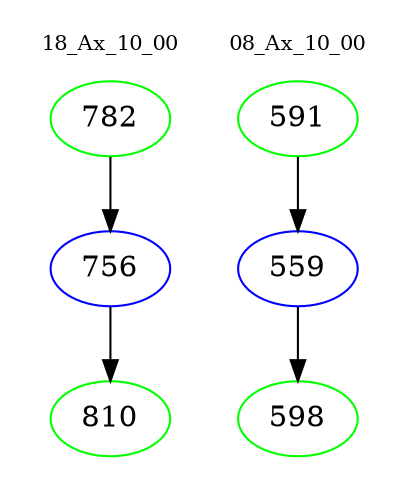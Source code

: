 digraph{
subgraph cluster_0 {
color = white
label = "18_Ax_10_00";
fontsize=10;
T0_782 [label="782", color="green"]
T0_782 -> T0_756 [color="black"]
T0_756 [label="756", color="blue"]
T0_756 -> T0_810 [color="black"]
T0_810 [label="810", color="green"]
}
subgraph cluster_1 {
color = white
label = "08_Ax_10_00";
fontsize=10;
T1_591 [label="591", color="green"]
T1_591 -> T1_559 [color="black"]
T1_559 [label="559", color="blue"]
T1_559 -> T1_598 [color="black"]
T1_598 [label="598", color="green"]
}
}
